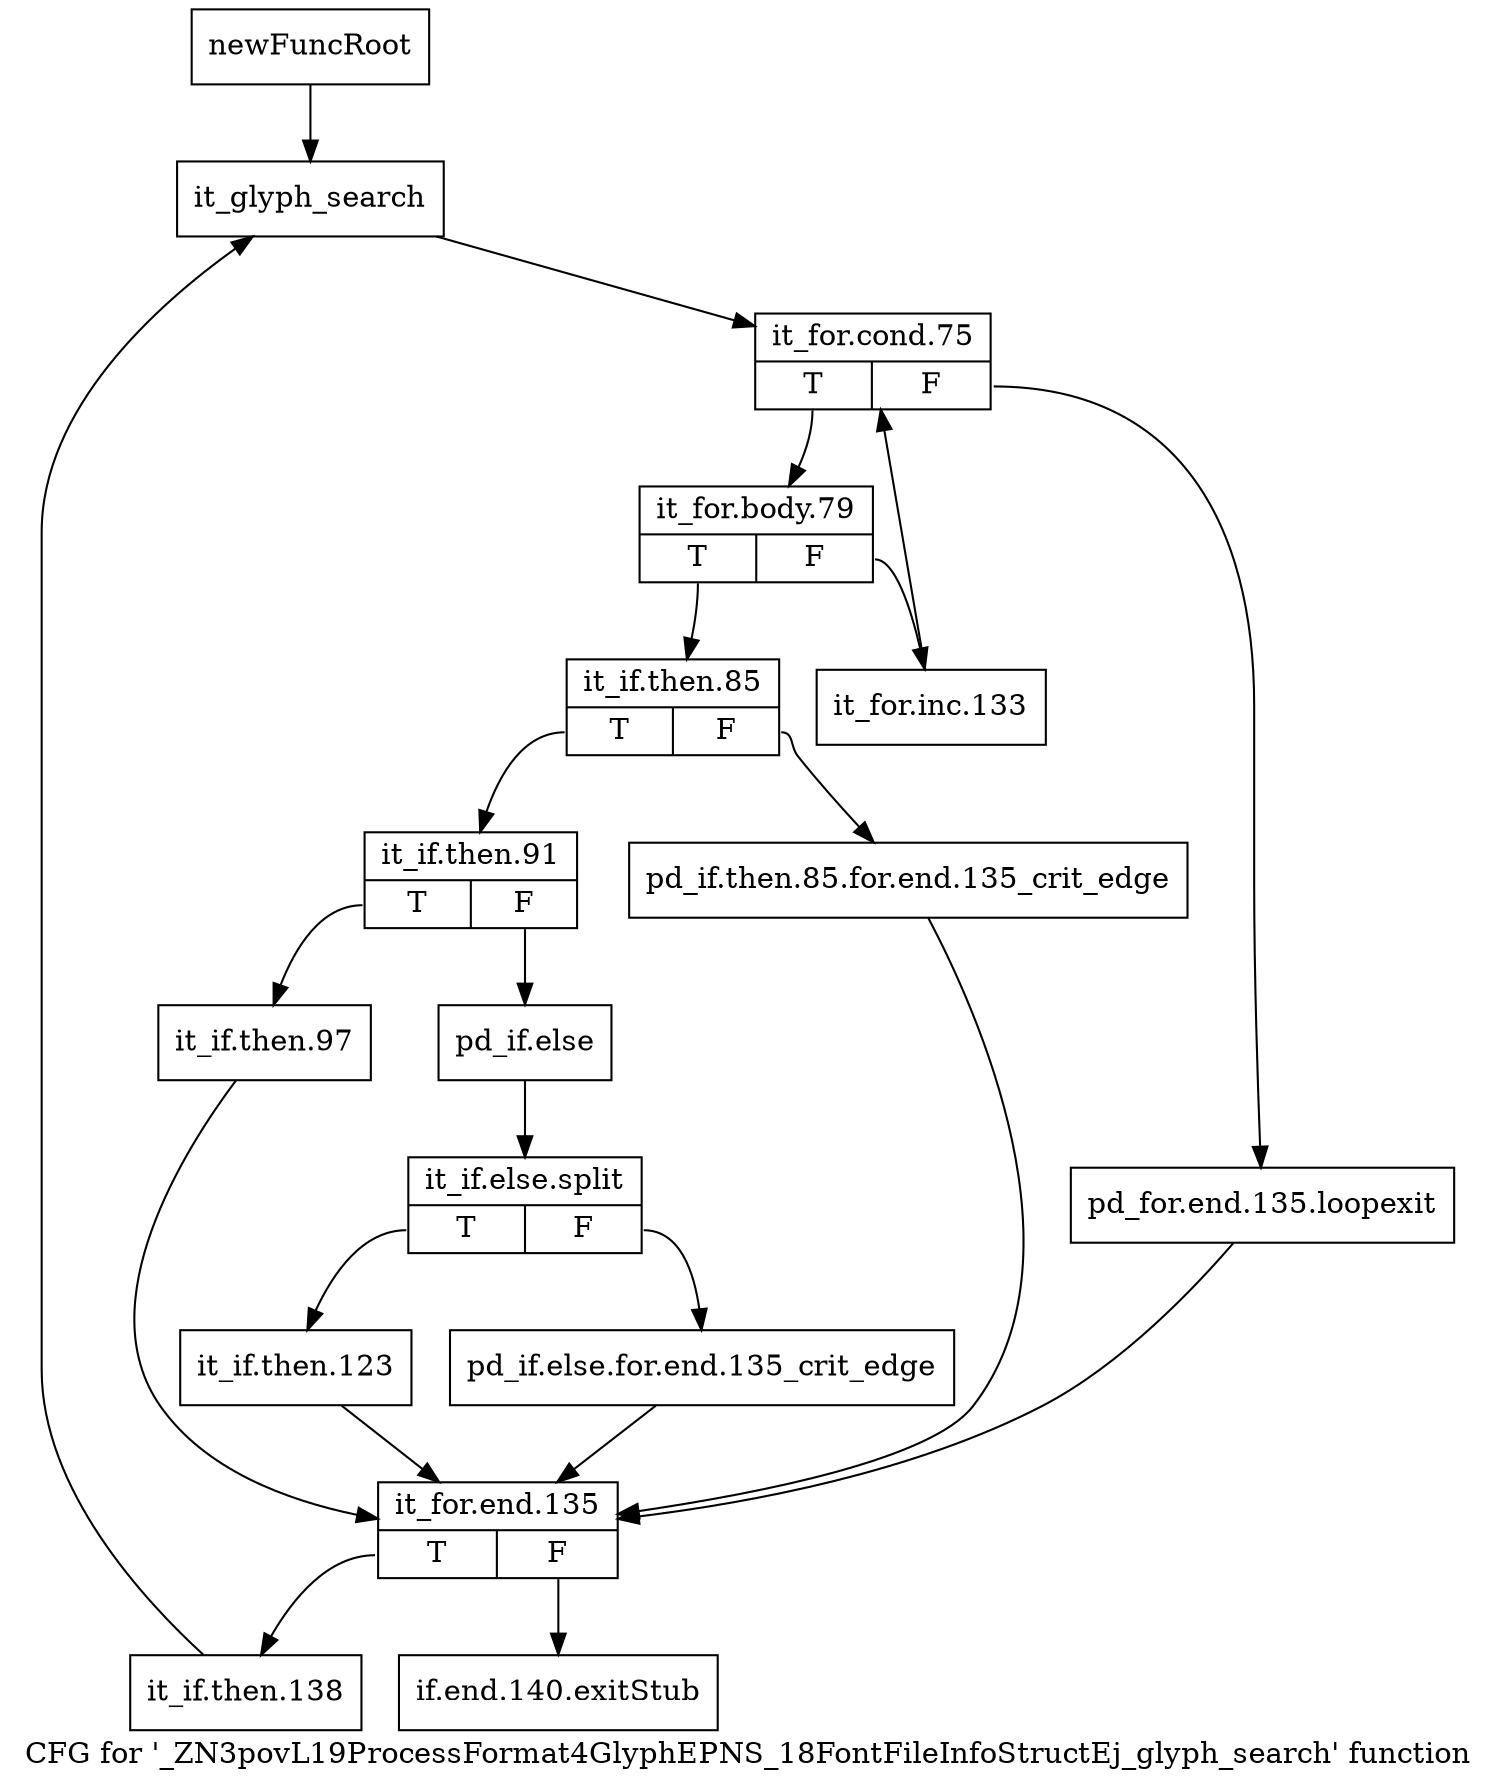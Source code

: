 digraph "CFG for '_ZN3povL19ProcessFormat4GlyphEPNS_18FontFileInfoStructEj_glyph_search' function" {
	label="CFG for '_ZN3povL19ProcessFormat4GlyphEPNS_18FontFileInfoStructEj_glyph_search' function";

	Node0x2daec60 [shape=record,label="{newFuncRoot}"];
	Node0x2daec60 -> Node0x2daed00;
	Node0x2daecb0 [shape=record,label="{if.end.140.exitStub}"];
	Node0x2daed00 [shape=record,label="{it_glyph_search}"];
	Node0x2daed00 -> Node0x2daed50;
	Node0x2daed50 [shape=record,label="{it_for.cond.75|{<s0>T|<s1>F}}"];
	Node0x2daed50:s0 -> Node0x2daedf0;
	Node0x2daed50:s1 -> Node0x2daeda0;
	Node0x2daeda0 [shape=record,label="{pd_for.end.135.loopexit}"];
	Node0x2daeda0 -> Node0x2daf0c0;
	Node0x2daedf0 [shape=record,label="{it_for.body.79|{<s0>T|<s1>F}}"];
	Node0x2daedf0:s0 -> Node0x2daee90;
	Node0x2daedf0:s1 -> Node0x2daee40;
	Node0x2daee40 [shape=record,label="{it_for.inc.133}"];
	Node0x2daee40 -> Node0x2daed50;
	Node0x2daee90 [shape=record,label="{it_if.then.85|{<s0>T|<s1>F}}"];
	Node0x2daee90:s0 -> Node0x2daef30;
	Node0x2daee90:s1 -> Node0x2daeee0;
	Node0x2daeee0 [shape=record,label="{pd_if.then.85.for.end.135_crit_edge}"];
	Node0x2daeee0 -> Node0x2daf0c0;
	Node0x2daef30 [shape=record,label="{it_if.then.91|{<s0>T|<s1>F}}"];
	Node0x2daef30:s0 -> Node0x2daf070;
	Node0x2daef30:s1 -> Node0x2daef80;
	Node0x2daef80 [shape=record,label="{pd_if.else}"];
	Node0x2daef80 -> Node0x39be9f0;
	Node0x39be9f0 [shape=record,label="{it_if.else.split|{<s0>T|<s1>F}}"];
	Node0x39be9f0:s0 -> Node0x2daf020;
	Node0x39be9f0:s1 -> Node0x2daefd0;
	Node0x2daefd0 [shape=record,label="{pd_if.else.for.end.135_crit_edge}"];
	Node0x2daefd0 -> Node0x2daf0c0;
	Node0x2daf020 [shape=record,label="{it_if.then.123}"];
	Node0x2daf020 -> Node0x2daf0c0;
	Node0x2daf070 [shape=record,label="{it_if.then.97}"];
	Node0x2daf070 -> Node0x2daf0c0;
	Node0x2daf0c0 [shape=record,label="{it_for.end.135|{<s0>T|<s1>F}}"];
	Node0x2daf0c0:s0 -> Node0x2daf110;
	Node0x2daf0c0:s1 -> Node0x2daecb0;
	Node0x2daf110 [shape=record,label="{it_if.then.138}"];
	Node0x2daf110 -> Node0x2daed00;
}
